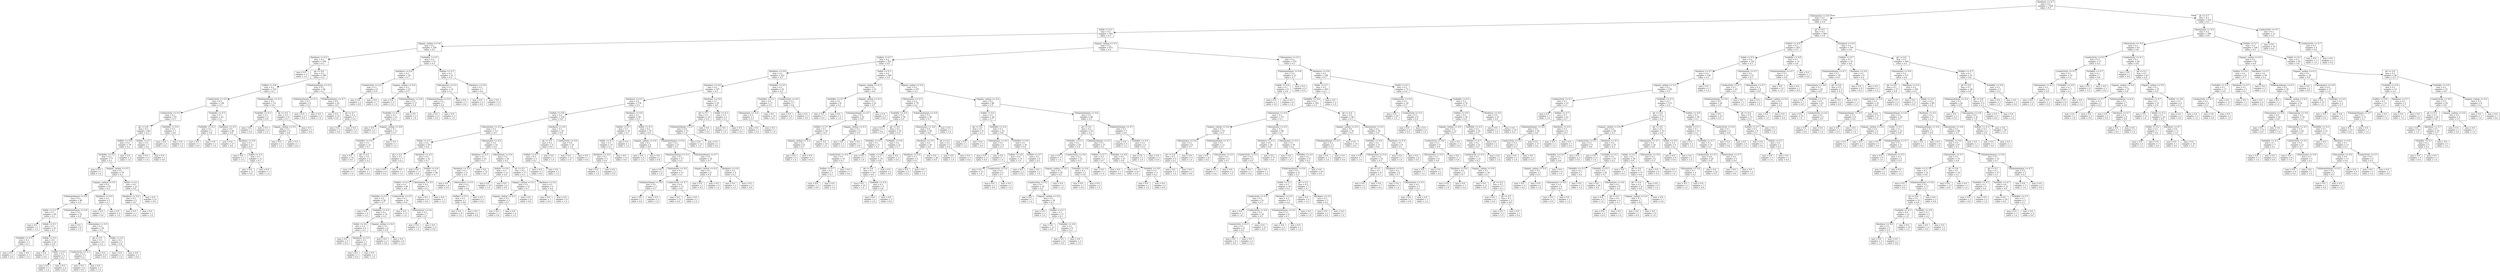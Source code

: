 digraph Tree {
node [shape=box] ;
0 [label="Hardness <= 0.7\nmse = 0.2\nsamples = 1554\nvalue = 0.4"] ;
1 [label="Chloramines <= 0.6\nmse = 0.2\nsamples = 1322\nvalue = 0.4"] ;
0 -> 1 [labeldistance=2.5, labelangle=45, headlabel="True"] ;
2 [label="Solids <= 0.3\nmse = 0.2\nsamples = 922\nvalue = 0.3"] ;
1 -> 2 ;
3 [label="Organic_carbon <= 0.6\nmse = 0.2\nsamples = 250\nvalue = 0.3"] ;
2 -> 3 ;
4 [label="Hardness <= 0.2\nmse = 0.2\nsamples = 199\nvalue = 0.2"] ;
3 -> 4 ;
5 [label="mse = 0.0\nsamples = 3\nvalue = 1.0"] ;
4 -> 5 ;
6 [label="ph <= 0.6\nmse = 0.2\nsamples = 196\nvalue = 0.2"] ;
4 -> 6 ;
7 [label="Sulfate <= 0.8\nmse = 0.2\nsamples = 150\nvalue = 0.2"] ;
6 -> 7 ;
8 [label="Conductivity <= 0.5\nmse = 0.2\nsamples = 136\nvalue = 0.2"] ;
7 -> 8 ;
9 [label="Conductivity <= 0.5\nmse = 0.2\nsamples = 93\nvalue = 0.3"] ;
8 -> 9 ;
10 [label="ph <= 0.6\nmse = 0.2\nsamples = 86\nvalue = 0.2"] ;
9 -> 10 ;
11 [label="Sulfate <= 0.8\nmse = 0.2\nsamples = 79\nvalue = 0.2"] ;
10 -> 11 ;
12 [label="Turbidity <= 0.2\nmse = 0.2\nsamples = 77\nvalue = 0.2"] ;
11 -> 12 ;
13 [label="mse = 0.0\nsamples = 1\nvalue = 1.0"] ;
12 -> 13 ;
14 [label="Organic_carbon <= 0.5\nmse = 0.1\nsamples = 76\nvalue = 0.2"] ;
12 -> 14 ;
15 [label="Organic_carbon <= 0.5\nmse = 0.2\nsamples = 53\nvalue = 0.3"] ;
14 -> 15 ;
16 [label="Trihalomethanes <= 0.5\nmse = 0.2\nsamples = 48\nvalue = 0.2"] ;
15 -> 16 ;
17 [label="Solids <= 0.1\nmse = 0.1\nsamples = 26\nvalue = 0.1"] ;
16 -> 17 ;
18 [label="mse = 0.0\nsamples = 1\nvalue = 1.0"] ;
17 -> 18 ;
19 [label="Solids <= 0.1\nmse = 0.1\nsamples = 25\nvalue = 0.1"] ;
17 -> 19 ;
20 [label="Turbidity <= 0.5\nmse = 0.2\nsamples = 3\nvalue = 0.3"] ;
19 -> 20 ;
21 [label="mse = 0.0\nsamples = 2\nvalue = 0.0"] ;
20 -> 21 ;
22 [label="mse = 0.0\nsamples = 1\nvalue = 1.0"] ;
20 -> 22 ;
23 [label="Solids <= 0.2\nmse = 0.0\nsamples = 22\nvalue = 0.0"] ;
19 -> 23 ;
24 [label="mse = 0.0\nsamples = 17\nvalue = 0.0"] ;
23 -> 24 ;
25 [label="Solids <= 0.2\nmse = 0.2\nsamples = 5\nvalue = 0.2"] ;
23 -> 25 ;
26 [label="mse = 0.0\nsamples = 1\nvalue = 1.0"] ;
25 -> 26 ;
27 [label="mse = 0.0\nsamples = 4\nvalue = 0.0"] ;
25 -> 27 ;
28 [label="Trihalomethanes <= 0.6\nmse = 0.2\nsamples = 22\nvalue = 0.4"] ;
16 -> 28 ;
29 [label="mse = 0.0\nsamples = 4\nvalue = 1.0"] ;
28 -> 29 ;
30 [label="Chloramines <= 0.5\nmse = 0.2\nsamples = 18\nvalue = 0.2"] ;
28 -> 30 ;
31 [label="ph <= 0.5\nmse = 0.1\nsamples = 15\nvalue = 0.2"] ;
30 -> 31 ;
32 [label="Conductivity <= 0.3\nmse = 0.2\nsamples = 7\nvalue = 0.3"] ;
31 -> 32 ;
33 [label="mse = 0.0\nsamples = 4\nvalue = 0.0"] ;
32 -> 33 ;
34 [label="mse = 0.0\nsamples = 3\nvalue = 1.0"] ;
32 -> 34 ;
35 [label="mse = 0.0\nsamples = 8\nvalue = 0.0"] ;
31 -> 35 ;
36 [label="Solids <= 0.2\nmse = 0.2\nsamples = 3\nvalue = 0.8"] ;
30 -> 36 ;
37 [label="mse = 0.0\nsamples = 2\nvalue = 1.0"] ;
36 -> 37 ;
38 [label="mse = 0.0\nsamples = 1\nvalue = 0.0"] ;
36 -> 38 ;
39 [label="Hardness <= 0.5\nmse = 0.2\nsamples = 5\nvalue = 0.7"] ;
15 -> 39 ;
40 [label="mse = 0.0\nsamples = 1\nvalue = 0.0"] ;
39 -> 40 ;
41 [label="mse = 0.0\nsamples = 4\nvalue = 1.0"] ;
39 -> 41 ;
42 [label="Solids <= 0.2\nmse = 0.0\nsamples = 23\nvalue = 0.0"] ;
14 -> 42 ;
43 [label="Hardness <= 0.4\nmse = 0.2\nsamples = 2\nvalue = 0.5"] ;
42 -> 43 ;
44 [label="mse = 0.0\nsamples = 1\nvalue = 0.0"] ;
43 -> 44 ;
45 [label="mse = 0.0\nsamples = 1\nvalue = 1.0"] ;
43 -> 45 ;
46 [label="mse = 0.0\nsamples = 21\nvalue = 0.0"] ;
42 -> 46 ;
47 [label="mse = 0.0\nsamples = 2\nvalue = 1.0"] ;
11 -> 47 ;
48 [label="Sulfate <= 0.7\nmse = 0.2\nsamples = 7\nvalue = 0.6"] ;
10 -> 48 ;
49 [label="mse = 0.0\nsamples = 4\nvalue = 1.0"] ;
48 -> 49 ;
50 [label="mse = 0.0\nsamples = 3\nvalue = 0.0"] ;
48 -> 50 ;
51 [label="Turbidity <= 0.5\nmse = 0.2\nsamples = 7\nvalue = 0.8"] ;
9 -> 51 ;
52 [label="mse = 0.0\nsamples = 2\nvalue = 0.0"] ;
51 -> 52 ;
53 [label="mse = 0.0\nsamples = 5\nvalue = 1.0"] ;
51 -> 53 ;
54 [label="Turbidity <= 0.3\nmse = 0.1\nsamples = 43\nvalue = 0.1"] ;
8 -> 54 ;
55 [label="Turbidity <= 0.2\nmse = 0.2\nsamples = 3\nvalue = 0.8"] ;
54 -> 55 ;
56 [label="mse = 0.0\nsamples = 1\nvalue = 0.0"] ;
55 -> 56 ;
57 [label="mse = 0.0\nsamples = 2\nvalue = 1.0"] ;
55 -> 57 ;
58 [label="Hardness <= 0.5\nmse = 0.0\nsamples = 40\nvalue = 0.0"] ;
54 -> 58 ;
59 [label="mse = 0.0\nsamples = 27\nvalue = 0.0"] ;
58 -> 59 ;
60 [label="Hardness <= 0.6\nmse = 0.1\nsamples = 13\nvalue = 0.2"] ;
58 -> 60 ;
61 [label="mse = 0.0\nsamples = 1\nvalue = 1.0"] ;
60 -> 61 ;
62 [label="Solids <= 0.3\nmse = 0.1\nsamples = 12\nvalue = 0.1"] ;
60 -> 62 ;
63 [label="mse = 0.0\nsamples = 11\nvalue = 0.0"] ;
62 -> 63 ;
64 [label="mse = 0.0\nsamples = 1\nvalue = 1.0"] ;
62 -> 64 ;
65 [label="Trihalomethanes <= 0.5\nmse = 0.2\nsamples = 14\nvalue = 0.6"] ;
7 -> 65 ;
66 [label="Turbidity <= 0.3\nmse = 0.1\nsamples = 5\nvalue = 0.9"] ;
65 -> 66 ;
67 [label="mse = 0.0\nsamples = 1\nvalue = 0.0"] ;
66 -> 67 ;
68 [label="mse = 0.0\nsamples = 4\nvalue = 1.0"] ;
66 -> 68 ;
69 [label="ph <= 0.5\nmse = 0.2\nsamples = 9\nvalue = 0.3"] ;
65 -> 69 ;
70 [label="Organic_carbon <= 0.5\nmse = 0.2\nsamples = 4\nvalue = 0.8"] ;
69 -> 70 ;
71 [label="mse = 0.0\nsamples = 3\nvalue = 1.0"] ;
70 -> 71 ;
72 [label="mse = 0.0\nsamples = 1\nvalue = 0.0"] ;
70 -> 72 ;
73 [label="mse = 0.0\nsamples = 5\nvalue = 0.0"] ;
69 -> 73 ;
74 [label="Trihalomethanes <= 0.4\nmse = 0.1\nsamples = 46\nvalue = 0.1"] ;
6 -> 74 ;
75 [label="Trihalomethanes <= 0.3\nmse = 0.2\nsamples = 4\nvalue = 0.5"] ;
74 -> 75 ;
76 [label="mse = 0.0\nsamples = 2\nvalue = 0.0"] ;
75 -> 76 ;
77 [label="mse = 0.0\nsamples = 2\nvalue = 1.0"] ;
75 -> 77 ;
78 [label="Trihalomethanes <= 0.7\nmse = 0.0\nsamples = 42\nvalue = 0.0"] ;
74 -> 78 ;
79 [label="mse = 0.0\nsamples = 35\nvalue = 0.0"] ;
78 -> 79 ;
80 [label="ph <= 0.7\nmse = 0.2\nsamples = 7\nvalue = 0.4"] ;
78 -> 80 ;
81 [label="mse = 0.0\nsamples = 5\nvalue = 0.0"] ;
80 -> 81 ;
82 [label="mse = 0.0\nsamples = 2\nvalue = 1.0"] ;
80 -> 82 ;
83 [label="Turbidity <= 0.5\nmse = 0.2\nsamples = 51\nvalue = 0.5"] ;
3 -> 83 ;
84 [label="Hardness <= 0.4\nmse = 0.2\nsamples = 30\nvalue = 0.7"] ;
83 -> 84 ;
85 [label="Conductivity <= 0.2\nmse = 0.1\nsamples = 8\nvalue = 0.9"] ;
84 -> 85 ;
86 [label="mse = 0.0\nsamples = 1\nvalue = 0.0"] ;
85 -> 86 ;
87 [label="mse = 0.0\nsamples = 7\nvalue = 1.0"] ;
85 -> 87 ;
88 [label="Organic_carbon <= 0.6\nmse = 0.2\nsamples = 22\nvalue = 0.5"] ;
84 -> 88 ;
89 [label="mse = 0.0\nsamples = 5\nvalue = 1.0"] ;
88 -> 89 ;
90 [label="Trihalomethanes <= 0.8\nmse = 0.2\nsamples = 17\nvalue = 0.4"] ;
88 -> 90 ;
91 [label="Turbidity <= 0.2\nmse = 0.2\nsamples = 15\nvalue = 0.2"] ;
90 -> 91 ;
92 [label="mse = 0.0\nsamples = 2\nvalue = 1.0"] ;
91 -> 92 ;
93 [label="Organic_carbon <= 0.8\nmse = 0.1\nsamples = 13\nvalue = 0.1"] ;
91 -> 93 ;
94 [label="Turbidity <= 0.4\nmse = 0.1\nsamples = 12\nvalue = 0.1"] ;
93 -> 94 ;
95 [label="mse = 0.0\nsamples = 10\nvalue = 0.0"] ;
94 -> 95 ;
96 [label="ph <= 0.5\nmse = 0.2\nsamples = 2\nvalue = 0.5"] ;
94 -> 96 ;
97 [label="mse = 0.0\nsamples = 1\nvalue = 1.0"] ;
96 -> 97 ;
98 [label="mse = 0.0\nsamples = 1\nvalue = 0.0"] ;
96 -> 98 ;
99 [label="mse = 0.0\nsamples = 1\nvalue = 1.0"] ;
93 -> 99 ;
100 [label="mse = 0.0\nsamples = 2\nvalue = 1.0"] ;
90 -> 100 ;
101 [label="Sulfate <= 0.7\nmse = 0.2\nsamples = 21\nvalue = 0.2"] ;
83 -> 101 ;
102 [label="Chloramines <= 0.5\nmse = 0.1\nsamples = 14\nvalue = 0.1"] ;
101 -> 102 ;
103 [label="Trihalomethanes <= 0.5\nmse = 0.2\nsamples = 7\nvalue = 0.4"] ;
102 -> 103 ;
104 [label="mse = 0.0\nsamples = 4\nvalue = 0.0"] ;
103 -> 104 ;
105 [label="mse = 0.0\nsamples = 3\nvalue = 1.0"] ;
103 -> 105 ;
106 [label="mse = 0.0\nsamples = 7\nvalue = 0.0"] ;
102 -> 106 ;
107 [label="Hardness <= 0.6\nmse = 0.2\nsamples = 7\nvalue = 0.6"] ;
101 -> 107 ;
108 [label="mse = 0.0\nsamples = 3\nvalue = 0.0"] ;
107 -> 108 ;
109 [label="mse = 0.0\nsamples = 4\nvalue = 1.0"] ;
107 -> 109 ;
110 [label="Organic_carbon <= 0.5\nmse = 0.2\nsamples = 672\nvalue = 0.4"] ;
2 -> 110 ;
111 [label="Sulfate <= 0.7\nmse = 0.2\nsamples = 421\nvalue = 0.4"] ;
110 -> 111 ;
112 [label="Hardness <= 0.6\nmse = 0.2\nsamples = 221\nvalue = 0.5"] ;
111 -> 112 ;
113 [label="Hardness <= 0.6\nmse = 0.2\nsamples = 197\nvalue = 0.5"] ;
112 -> 113 ;
114 [label="Hardness <= 0.5\nmse = 0.2\nsamples = 178\nvalue = 0.5"] ;
113 -> 114 ;
115 [label="Sulfate <= 0.6\nmse = 0.2\nsamples = 129\nvalue = 0.6"] ;
114 -> 115 ;
116 [label="Chloramines <= 0.5\nmse = 0.2\nsamples = 111\nvalue = 0.5"] ;
115 -> 116 ;
117 [label="Solids <= 0.3\nmse = 0.2\nsamples = 59\nvalue = 0.6"] ;
116 -> 117 ;
118 [label="ph <= 0.5\nmse = 0.1\nsamples = 7\nvalue = 0.2"] ;
117 -> 118 ;
119 [label="mse = 0.0\nsamples = 6\nvalue = 0.0"] ;
118 -> 119 ;
120 [label="mse = 0.0\nsamples = 1\nvalue = 1.0"] ;
118 -> 120 ;
121 [label="Hardness <= 0.3\nmse = 0.2\nsamples = 52\nvalue = 0.7"] ;
117 -> 121 ;
122 [label="mse = 0.0\nsamples = 3\nvalue = 0.0"] ;
121 -> 122 ;
123 [label="Sulfate <= 0.6\nmse = 0.2\nsamples = 49\nvalue = 0.7"] ;
121 -> 123 ;
124 [label="Sulfate <= 0.3\nmse = 0.2\nsamples = 44\nvalue = 0.8"] ;
123 -> 124 ;
125 [label="Turbidity <= 0.3\nmse = 0.2\nsamples = 20\nvalue = 0.7"] ;
124 -> 125 ;
126 [label="mse = 0.0\nsamples = 4\nvalue = 1.0"] ;
125 -> 126 ;
127 [label="Turbidity <= 0.5\nmse = 0.2\nsamples = 16\nvalue = 0.5"] ;
125 -> 127 ;
128 [label="Solids <= 0.6\nmse = 0.2\nsamples = 8\nvalue = 0.2"] ;
127 -> 128 ;
129 [label="mse = 0.0\nsamples = 5\nvalue = 0.0"] ;
128 -> 129 ;
130 [label="Hardness <= 0.5\nmse = 0.2\nsamples = 3\nvalue = 0.8"] ;
128 -> 130 ;
131 [label="mse = 0.0\nsamples = 1\nvalue = 0.0"] ;
130 -> 131 ;
132 [label="mse = 0.0\nsamples = 2\nvalue = 1.0"] ;
130 -> 132 ;
133 [label="Organic_carbon <= 0.4\nmse = 0.1\nsamples = 8\nvalue = 0.8"] ;
127 -> 133 ;
134 [label="mse = 0.0\nsamples = 2\nvalue = 0.0"] ;
133 -> 134 ;
135 [label="mse = 0.0\nsamples = 6\nvalue = 1.0"] ;
133 -> 135 ;
136 [label="Conductivity <= 0.5\nmse = 0.1\nsamples = 24\nvalue = 0.9"] ;
124 -> 136 ;
137 [label="mse = 0.0\nsamples = 17\nvalue = 1.0"] ;
136 -> 137 ;
138 [label="Chloramines <= 0.4\nmse = 0.2\nsamples = 7\nvalue = 0.7"] ;
136 -> 138 ;
139 [label="mse = 0.0\nsamples = 5\nvalue = 1.0"] ;
138 -> 139 ;
140 [label="mse = 0.0\nsamples = 2\nvalue = 0.0"] ;
138 -> 140 ;
141 [label="Chloramines <= 0.5\nmse = 0.2\nsamples = 5\nvalue = 0.2"] ;
123 -> 141 ;
142 [label="mse = 0.0\nsamples = 4\nvalue = 0.0"] ;
141 -> 142 ;
143 [label="mse = 0.0\nsamples = 1\nvalue = 1.0"] ;
141 -> 143 ;
144 [label="Chloramines <= 0.5\nmse = 0.2\nsamples = 52\nvalue = 0.4"] ;
116 -> 144 ;
145 [label="Hardness <= 0.5\nmse = 0.1\nsamples = 23\nvalue = 0.1"] ;
144 -> 145 ;
146 [label="Hardness <= 0.3\nmse = 0.2\nsamples = 11\nvalue = 0.4"] ;
145 -> 146 ;
147 [label="mse = 0.0\nsamples = 4\nvalue = 0.0"] ;
146 -> 147 ;
148 [label="Chloramines <= 0.5\nmse = 0.2\nsamples = 7\nvalue = 0.6"] ;
146 -> 148 ;
149 [label="Sulfate <= 0.3\nmse = 0.1\nsamples = 5\nvalue = 0.8"] ;
148 -> 149 ;
150 [label="mse = 0.0\nsamples = 4\nvalue = 1.0"] ;
149 -> 150 ;
151 [label="mse = 0.0\nsamples = 1\nvalue = 0.0"] ;
149 -> 151 ;
152 [label="mse = 0.0\nsamples = 2\nvalue = 0.0"] ;
148 -> 152 ;
153 [label="mse = 0.0\nsamples = 12\nvalue = 0.0"] ;
145 -> 153 ;
154 [label="Chloramines <= 0.6\nmse = 0.2\nsamples = 29\nvalue = 0.5"] ;
144 -> 154 ;
155 [label="Sulfate <= 0.6\nmse = 0.1\nsamples = 12\nvalue = 0.9"] ;
154 -> 155 ;
156 [label="mse = 0.0\nsamples = 10\nvalue = 1.0"] ;
155 -> 156 ;
157 [label="mse = 0.0\nsamples = 2\nvalue = 0.0"] ;
155 -> 157 ;
158 [label="ph <= 0.5\nmse = 0.2\nsamples = 17\nvalue = 0.3"] ;
154 -> 158 ;
159 [label="Organic_carbon <= 0.3\nmse = 0.1\nsamples = 12\nvalue = 0.1"] ;
158 -> 159 ;
160 [label="Organic_carbon <= 0.2\nmse = 0.2\nsamples = 3\nvalue = 0.7"] ;
159 -> 160 ;
161 [label="mse = 0.0\nsamples = 1\nvalue = 0.0"] ;
160 -> 161 ;
162 [label="mse = 0.0\nsamples = 2\nvalue = 1.0"] ;
160 -> 162 ;
163 [label="mse = 0.0\nsamples = 9\nvalue = 0.0"] ;
159 -> 163 ;
164 [label="Hardness <= 0.4\nmse = 0.2\nsamples = 5\nvalue = 0.8"] ;
158 -> 164 ;
165 [label="mse = 0.0\nsamples = 1\nvalue = 0.0"] ;
164 -> 165 ;
166 [label="mse = 0.0\nsamples = 4\nvalue = 1.0"] ;
164 -> 166 ;
167 [label="Hardness <= 0.4\nmse = 0.1\nsamples = 18\nvalue = 0.9"] ;
115 -> 167 ;
168 [label="ph <= 0.5\nmse = 0.2\nsamples = 4\nvalue = 0.6"] ;
167 -> 168 ;
169 [label="Sulfate <= 0.7\nmse = 0.2\nsamples = 3\nvalue = 0.2"] ;
168 -> 169 ;
170 [label="mse = 0.0\nsamples = 2\nvalue = 0.0"] ;
169 -> 170 ;
171 [label="mse = 0.0\nsamples = 1\nvalue = 1.0"] ;
169 -> 171 ;
172 [label="mse = 0.0\nsamples = 1\nvalue = 1.0"] ;
168 -> 172 ;
173 [label="Conductivity <= 0.6\nmse = 0.0\nsamples = 14\nvalue = 1.0"] ;
167 -> 173 ;
174 [label="mse = 0.0\nsamples = 13\nvalue = 1.0"] ;
173 -> 174 ;
175 [label="mse = 0.0\nsamples = 1\nvalue = 0.0"] ;
173 -> 175 ;
176 [label="Hardness <= 0.6\nmse = 0.2\nsamples = 49\nvalue = 0.3"] ;
114 -> 176 ;
177 [label="Sulfate <= 0.7\nmse = 0.1\nsamples = 16\nvalue = 0.1"] ;
176 -> 177 ;
178 [label="Solids <= 0.3\nmse = 0.1\nsamples = 15\nvalue = 0.1"] ;
177 -> 178 ;
179 [label="Hardness <= 0.6\nmse = 0.2\nsamples = 3\nvalue = 0.4"] ;
178 -> 179 ;
180 [label="mse = 0.0\nsamples = 1\nvalue = 1.0"] ;
179 -> 180 ;
181 [label="mse = 0.0\nsamples = 2\nvalue = 0.0"] ;
179 -> 181 ;
182 [label="mse = 0.0\nsamples = 12\nvalue = 0.0"] ;
178 -> 182 ;
183 [label="mse = 0.0\nsamples = 1\nvalue = 1.0"] ;
177 -> 183 ;
184 [label="Solids <= 0.3\nmse = 0.2\nsamples = 33\nvalue = 0.4"] ;
176 -> 184 ;
185 [label="Organic_carbon <= 0.4\nmse = 0.2\nsamples = 6\nvalue = 0.8"] ;
184 -> 185 ;
186 [label="mse = 0.0\nsamples = 4\nvalue = 1.0"] ;
185 -> 186 ;
187 [label="mse = 0.0\nsamples = 2\nvalue = 0.0"] ;
185 -> 187 ;
188 [label="Trihalomethanes <= 0.6\nmse = 0.2\nsamples = 27\nvalue = 0.3"] ;
184 -> 188 ;
189 [label="Trihalomethanes <= 0.3\nmse = 0.1\nsamples = 17\nvalue = 0.2"] ;
188 -> 189 ;
190 [label="mse = 0.0\nsamples = 2\nvalue = 1.0"] ;
189 -> 190 ;
191 [label="Chloramines <= 0.4\nmse = 0.1\nsamples = 15\nvalue = 0.1"] ;
189 -> 191 ;
192 [label="Trihalomethanes <= 0.4\nmse = 0.2\nsamples = 3\nvalue = 0.7"] ;
191 -> 192 ;
193 [label="mse = 0.0\nsamples = 1\nvalue = 0.0"] ;
192 -> 193 ;
194 [label="mse = 0.0\nsamples = 2\nvalue = 1.0"] ;
192 -> 194 ;
195 [label="Conductivity <= 0.7\nmse = 0.0\nsamples = 12\nvalue = 0.0"] ;
191 -> 195 ;
196 [label="mse = 0.0\nsamples = 11\nvalue = 0.0"] ;
195 -> 196 ;
197 [label="mse = 0.0\nsamples = 1\nvalue = 1.0"] ;
195 -> 197 ;
198 [label="Trihalomethanes <= 0.7\nmse = 0.2\nsamples = 10\nvalue = 0.7"] ;
188 -> 198 ;
199 [label="Organic_carbon <= 0.4\nmse = 0.1\nsamples = 6\nvalue = 0.9"] ;
198 -> 199 ;
200 [label="mse = 0.0\nsamples = 1\nvalue = 0.0"] ;
199 -> 200 ;
201 [label="mse = 0.0\nsamples = 5\nvalue = 1.0"] ;
199 -> 201 ;
202 [label="Hardness <= 0.6\nmse = 0.2\nsamples = 4\nvalue = 0.2"] ;
198 -> 202 ;
203 [label="mse = 0.0\nsamples = 1\nvalue = 1.0"] ;
202 -> 203 ;
204 [label="mse = 0.0\nsamples = 3\nvalue = 0.0"] ;
202 -> 204 ;
205 [label="Hardness <= 0.6\nmse = 0.1\nsamples = 19\nvalue = 0.8"] ;
113 -> 205 ;
206 [label="ph <= 0.7\nmse = 0.1\nsamples = 14\nvalue = 0.9"] ;
205 -> 206 ;
207 [label="Trihalomethanes <= 0.7\nmse = 0.0\nsamples = 13\nvalue = 1.0"] ;
206 -> 207 ;
208 [label="mse = 0.0\nsamples = 12\nvalue = 1.0"] ;
207 -> 208 ;
209 [label="mse = 0.0\nsamples = 1\nvalue = 0.0"] ;
207 -> 209 ;
210 [label="mse = 0.0\nsamples = 1\nvalue = 0.0"] ;
206 -> 210 ;
211 [label="Solids <= 0.3\nmse = 0.2\nsamples = 5\nvalue = 0.5"] ;
205 -> 211 ;
212 [label="mse = 0.0\nsamples = 2\nvalue = 1.0"] ;
211 -> 212 ;
213 [label="mse = 0.0\nsamples = 3\nvalue = 0.0"] ;
211 -> 213 ;
214 [label="Turbidity <= 0.5\nmse = 0.2\nsamples = 24\nvalue = 0.2"] ;
112 -> 214 ;
215 [label="Turbidity <= 0.2\nmse = 0.0\nsamples = 17\nvalue = 0.0"] ;
214 -> 215 ;
216 [label="Chloramines <= 0.4\nmse = 0.2\nsamples = 2\nvalue = 0.2"] ;
215 -> 216 ;
217 [label="mse = 0.0\nsamples = 1\nvalue = 0.0"] ;
216 -> 217 ;
218 [label="mse = 0.0\nsamples = 1\nvalue = 1.0"] ;
216 -> 218 ;
219 [label="mse = 0.0\nsamples = 15\nvalue = 0.0"] ;
215 -> 219 ;
220 [label="Conductivity <= 0.4\nmse = 0.2\nsamples = 7\nvalue = 0.6"] ;
214 -> 220 ;
221 [label="mse = 0.0\nsamples = 4\nvalue = 1.0"] ;
220 -> 221 ;
222 [label="mse = 0.0\nsamples = 3\nvalue = 0.0"] ;
220 -> 222 ;
223 [label="Solids <= 0.3\nmse = 0.2\nsamples = 200\nvalue = 0.4"] ;
111 -> 223 ;
224 [label="Organic_carbon <= 0.3\nmse = 0.2\nsamples = 33\nvalue = 0.6"] ;
223 -> 224 ;
225 [label="Turbidity <= 0.7\nmse = 0.2\nsamples = 8\nvalue = 0.2"] ;
224 -> 225 ;
226 [label="mse = 0.0\nsamples = 7\nvalue = 0.0"] ;
225 -> 226 ;
227 [label="mse = 0.0\nsamples = 1\nvalue = 1.0"] ;
225 -> 227 ;
228 [label="Organic_carbon <= 0.5\nmse = 0.2\nsamples = 25\nvalue = 0.7"] ;
224 -> 228 ;
229 [label="Trihalomethanes <= 0.7\nmse = 0.2\nsamples = 22\nvalue = 0.8"] ;
228 -> 229 ;
230 [label="Sulfate <= 0.7\nmse = 0.1\nsamples = 18\nvalue = 0.9"] ;
229 -> 230 ;
231 [label="Organic_carbon <= 0.4\nmse = 0.2\nsamples = 8\nvalue = 0.7"] ;
230 -> 231 ;
232 [label="mse = 0.0\nsamples = 5\nvalue = 1.0"] ;
231 -> 232 ;
233 [label="mse = 0.0\nsamples = 3\nvalue = 0.0"] ;
231 -> 233 ;
234 [label="mse = 0.0\nsamples = 10\nvalue = 1.0"] ;
230 -> 234 ;
235 [label="Organic_carbon <= 0.3\nmse = 0.2\nsamples = 4\nvalue = 0.3"] ;
229 -> 235 ;
236 [label="mse = 0.0\nsamples = 1\nvalue = 1.0"] ;
235 -> 236 ;
237 [label="mse = 0.0\nsamples = 3\nvalue = 0.0"] ;
235 -> 237 ;
238 [label="mse = 0.0\nsamples = 3\nvalue = 0.0"] ;
228 -> 238 ;
239 [label="Organic_carbon <= 0.4\nmse = 0.2\nsamples = 167\nvalue = 0.3"] ;
223 -> 239 ;
240 [label="Chloramines <= 0.5\nmse = 0.2\nsamples = 79\nvalue = 0.2"] ;
239 -> 240 ;
241 [label="Turbidity <= 0.4\nmse = 0.2\nsamples = 39\nvalue = 0.4"] ;
240 -> 241 ;
242 [label="mse = 0.0\nsamples = 7\nvalue = 0.0"] ;
241 -> 242 ;
243 [label="ph <= 0.4\nmse = 0.2\nsamples = 32\nvalue = 0.5"] ;
241 -> 243 ;
244 [label="Turbidity <= 0.5\nmse = 0.1\nsamples = 11\nvalue = 0.2"] ;
243 -> 244 ;
245 [label="Conductivity <= 0.4\nmse = 0.1\nsamples = 10\nvalue = 0.1"] ;
244 -> 245 ;
246 [label="Sulfate <= 0.7\nmse = 0.2\nsamples = 3\nvalue = 0.3"] ;
245 -> 246 ;
247 [label="mse = 0.0\nsamples = 2\nvalue = 0.0"] ;
246 -> 247 ;
248 [label="mse = 0.0\nsamples = 1\nvalue = 1.0"] ;
246 -> 248 ;
249 [label="mse = 0.0\nsamples = 7\nvalue = 0.0"] ;
245 -> 249 ;
250 [label="mse = 0.0\nsamples = 1\nvalue = 1.0"] ;
244 -> 250 ;
251 [label="Turbidity <= 0.6\nmse = 0.2\nsamples = 21\nvalue = 0.7"] ;
243 -> 251 ;
252 [label="Solids <= 0.6\nmse = 0.1\nsamples = 16\nvalue = 0.8"] ;
251 -> 252 ;
253 [label="ph <= 0.6\nmse = 0.1\nsamples = 14\nvalue = 0.9"] ;
252 -> 253 ;
254 [label="mse = 0.0\nsamples = 10\nvalue = 1.0"] ;
253 -> 254 ;
255 [label="Turbidity <= 0.4\nmse = 0.2\nsamples = 4\nvalue = 0.6"] ;
253 -> 255 ;
256 [label="mse = 0.0\nsamples = 2\nvalue = 1.0"] ;
255 -> 256 ;
257 [label="mse = 0.0\nsamples = 2\nvalue = 0.0"] ;
255 -> 257 ;
258 [label="mse = 0.0\nsamples = 2\nvalue = 0.0"] ;
252 -> 258 ;
259 [label="mse = 0.0\nsamples = 5\nvalue = 0.0"] ;
251 -> 259 ;
260 [label="Trihalomethanes <= 0.8\nmse = 0.1\nsamples = 40\nvalue = 0.1"] ;
240 -> 260 ;
261 [label="Chloramines <= 0.6\nmse = 0.0\nsamples = 39\nvalue = 0.0"] ;
260 -> 261 ;
262 [label="Hardness <= 0.4\nmse = 0.0\nsamples = 34\nvalue = 0.0"] ;
261 -> 262 ;
263 [label="Hardness <= 0.4\nmse = 0.1\nsamples = 6\nvalue = 0.1"] ;
262 -> 263 ;
264 [label="mse = 0.0\nsamples = 5\nvalue = 0.0"] ;
263 -> 264 ;
265 [label="mse = 0.0\nsamples = 1\nvalue = 1.0"] ;
263 -> 265 ;
266 [label="mse = 0.0\nsamples = 28\nvalue = 0.0"] ;
262 -> 266 ;
267 [label="ph <= 0.4\nmse = 0.2\nsamples = 5\nvalue = 0.4"] ;
261 -> 267 ;
268 [label="mse = 0.0\nsamples = 2\nvalue = 1.0"] ;
267 -> 268 ;
269 [label="mse = 0.0\nsamples = 3\nvalue = 0.0"] ;
267 -> 269 ;
270 [label="mse = 0.0\nsamples = 1\nvalue = 1.0"] ;
260 -> 270 ;
271 [label="Organic_carbon <= 0.4\nmse = 0.2\nsamples = 88\nvalue = 0.4"] ;
239 -> 271 ;
272 [label="Solids <= 0.4\nmse = 0.2\nsamples = 28\nvalue = 0.7"] ;
271 -> 272 ;
273 [label="ph <= 0.4\nmse = 0.1\nsamples = 6\nvalue = 0.1"] ;
272 -> 273 ;
274 [label="mse = 0.0\nsamples = 1\nvalue = 1.0"] ;
273 -> 274 ;
275 [label="mse = 0.0\nsamples = 5\nvalue = 0.0"] ;
273 -> 275 ;
276 [label="Turbidity <= 0.4\nmse = 0.2\nsamples = 22\nvalue = 0.8"] ;
272 -> 276 ;
277 [label="Chloramines <= 0.5\nmse = 0.2\nsamples = 4\nvalue = 0.3"] ;
276 -> 277 ;
278 [label="mse = 0.0\nsamples = 3\nvalue = 0.0"] ;
277 -> 278 ;
279 [label="mse = 0.0\nsamples = 1\nvalue = 1.0"] ;
277 -> 279 ;
280 [label="Turbidity <= 0.6\nmse = 0.1\nsamples = 18\nvalue = 0.9"] ;
276 -> 280 ;
281 [label="Sulfate <= 0.8\nmse = 0.0\nsamples = 14\nvalue = 1.0"] ;
280 -> 281 ;
282 [label="mse = 0.0\nsamples = 12\nvalue = 1.0"] ;
281 -> 282 ;
283 [label="Conductivity <= 0.4\nmse = 0.2\nsamples = 2\nvalue = 0.7"] ;
281 -> 283 ;
284 [label="mse = 0.0\nsamples = 1\nvalue = 0.0"] ;
283 -> 284 ;
285 [label="mse = 0.0\nsamples = 1\nvalue = 1.0"] ;
283 -> 285 ;
286 [label="Sulfate <= 0.7\nmse = 0.2\nsamples = 4\nvalue = 0.5"] ;
280 -> 286 ;
287 [label="mse = 0.0\nsamples = 2\nvalue = 0.0"] ;
286 -> 287 ;
288 [label="mse = 0.0\nsamples = 2\nvalue = 1.0"] ;
286 -> 288 ;
289 [label="Trihalomethanes <= 0.6\nmse = 0.2\nsamples = 60\nvalue = 0.3"] ;
271 -> 289 ;
290 [label="ph <= 0.4\nmse = 0.2\nsamples = 53\nvalue = 0.2"] ;
289 -> 290 ;
291 [label="Turbidity <= 0.3\nmse = 0.2\nsamples = 26\nvalue = 0.4"] ;
290 -> 291 ;
292 [label="mse = 0.0\nsamples = 3\nvalue = 1.0"] ;
291 -> 292 ;
293 [label="Conductivity <= 0.6\nmse = 0.2\nsamples = 23\nvalue = 0.3"] ;
291 -> 293 ;
294 [label="Organic_carbon <= 0.5\nmse = 0.2\nsamples = 20\nvalue = 0.2"] ;
293 -> 294 ;
295 [label="Conductivity <= 0.2\nmse = 0.1\nsamples = 19\nvalue = 0.2"] ;
294 -> 295 ;
296 [label="mse = 0.0\nsamples = 1\nvalue = 1.0"] ;
295 -> 296 ;
297 [label="Organic_carbon <= 0.4\nmse = 0.1\nsamples = 18\nvalue = 0.1"] ;
295 -> 297 ;
298 [label="mse = 0.0\nsamples = 1\nvalue = 1.0"] ;
297 -> 298 ;
299 [label="Sulfate <= 0.7\nmse = 0.1\nsamples = 17\nvalue = 0.1"] ;
297 -> 299 ;
300 [label="mse = 0.0\nsamples = 11\nvalue = 0.0"] ;
299 -> 300 ;
301 [label="Turbidity <= 0.6\nmse = 0.2\nsamples = 6\nvalue = 0.3"] ;
299 -> 301 ;
302 [label="mse = 0.0\nsamples = 4\nvalue = 0.0"] ;
301 -> 302 ;
303 [label="mse = 0.0\nsamples = 2\nvalue = 1.0"] ;
301 -> 303 ;
304 [label="mse = 0.0\nsamples = 1\nvalue = 1.0"] ;
294 -> 304 ;
305 [label="Turbidity <= 0.6\nmse = 0.2\nsamples = 3\nvalue = 0.8"] ;
293 -> 305 ;
306 [label="mse = 0.0\nsamples = 1\nvalue = 0.0"] ;
305 -> 306 ;
307 [label="mse = 0.0\nsamples = 2\nvalue = 1.0"] ;
305 -> 307 ;
308 [label="Trihalomethanes <= 0.3\nmse = 0.1\nsamples = 27\nvalue = 0.1"] ;
290 -> 308 ;
309 [label="Sulfate <= 0.7\nmse = 0.2\nsamples = 2\nvalue = 0.7"] ;
308 -> 309 ;
310 [label="mse = 0.0\nsamples = 1\nvalue = 1.0"] ;
309 -> 310 ;
311 [label="mse = 0.0\nsamples = 1\nvalue = 0.0"] ;
309 -> 311 ;
312 [label="Turbidity <= 0.8\nmse = 0.0\nsamples = 25\nvalue = 0.0"] ;
308 -> 312 ;
313 [label="mse = 0.0\nsamples = 22\nvalue = 0.0"] ;
312 -> 313 ;
314 [label="Turbidity <= 0.8\nmse = 0.2\nsamples = 3\nvalue = 0.2"] ;
312 -> 314 ;
315 [label="mse = 0.0\nsamples = 1\nvalue = 1.0"] ;
314 -> 315 ;
316 [label="mse = 0.0\nsamples = 2\nvalue = 0.0"] ;
314 -> 316 ;
317 [label="Trihalomethanes <= 0.7\nmse = 0.2\nsamples = 7\nvalue = 0.6"] ;
289 -> 317 ;
318 [label="mse = 0.0\nsamples = 3\nvalue = 1.0"] ;
317 -> 318 ;
319 [label="Turbidity <= 0.4\nmse = 0.2\nsamples = 4\nvalue = 0.3"] ;
317 -> 319 ;
320 [label="mse = 0.0\nsamples = 1\nvalue = 1.0"] ;
319 -> 320 ;
321 [label="mse = 0.0\nsamples = 3\nvalue = 0.0"] ;
319 -> 321 ;
322 [label="Chloramines <= 0.3\nmse = 0.2\nsamples = 251\nvalue = 0.3"] ;
110 -> 322 ;
323 [label="Trihalomethanes <= 0.6\nmse = 0.2\nsamples = 13\nvalue = 0.7"] ;
322 -> 323 ;
324 [label="Solids <= 0.4\nmse = 0.1\nsamples = 9\nvalue = 0.9"] ;
323 -> 324 ;
325 [label="mse = 0.0\nsamples = 1\nvalue = 0.0"] ;
324 -> 325 ;
326 [label="mse = 0.0\nsamples = 8\nvalue = 1.0"] ;
324 -> 326 ;
327 [label="mse = 0.0\nsamples = 4\nvalue = 0.0"] ;
323 -> 327 ;
328 [label="Hardness <= 0.6\nmse = 0.2\nsamples = 238\nvalue = 0.3"] ;
322 -> 328 ;
329 [label="Solids <= 0.7\nmse = 0.2\nsamples = 165\nvalue = 0.2"] ;
328 -> 329 ;
330 [label="Turbidity <= 0.6\nmse = 0.2\nsamples = 163\nvalue = 0.2"] ;
329 -> 330 ;
331 [label="Chloramines <= 0.4\nmse = 0.1\nsamples = 117\nvalue = 0.1"] ;
330 -> 331 ;
332 [label="Organic_carbon <= 0.6\nmse = 0.2\nsamples = 19\nvalue = 0.3"] ;
331 -> 332 ;
333 [label="Chloramines <= 0.4\nmse = 0.2\nsamples = 8\nvalue = 0.7"] ;
332 -> 333 ;
334 [label="ph <= 0.4\nmse = 0.2\nsamples = 4\nvalue = 0.2"] ;
333 -> 334 ;
335 [label="mse = 0.0\nsamples = 1\nvalue = 1.0"] ;
334 -> 335 ;
336 [label="mse = 0.0\nsamples = 3\nvalue = 0.0"] ;
334 -> 336 ;
337 [label="mse = 0.0\nsamples = 4\nvalue = 1.0"] ;
333 -> 337 ;
338 [label="Trihalomethanes <= 0.7\nmse = 0.1\nsamples = 11\nvalue = 0.1"] ;
332 -> 338 ;
339 [label="mse = 0.0\nsamples = 8\nvalue = 0.0"] ;
338 -> 339 ;
340 [label="Chloramines <= 0.3\nmse = 0.2\nsamples = 3\nvalue = 0.7"] ;
338 -> 340 ;
341 [label="mse = 0.0\nsamples = 1\nvalue = 0.0"] ;
340 -> 341 ;
342 [label="mse = 0.0\nsamples = 2\nvalue = 1.0"] ;
340 -> 342 ;
343 [label="Chloramines <= 0.5\nmse = 0.1\nsamples = 98\nvalue = 0.1"] ;
331 -> 343 ;
344 [label="Hardness <= 0.3\nmse = 0.0\nsamples = 39\nvalue = 0.0"] ;
343 -> 344 ;
345 [label="Conductivity <= 0.2\nmse = 0.2\nsamples = 2\nvalue = 0.5"] ;
344 -> 345 ;
346 [label="mse = 0.0\nsamples = 1\nvalue = 0.0"] ;
345 -> 346 ;
347 [label="mse = 0.0\nsamples = 1\nvalue = 1.0"] ;
345 -> 347 ;
348 [label="mse = 0.0\nsamples = 37\nvalue = 0.0"] ;
344 -> 348 ;
349 [label="Chloramines <= 0.5\nmse = 0.1\nsamples = 59\nvalue = 0.2"] ;
343 -> 349 ;
350 [label="mse = 0.0\nsamples = 2\nvalue = 1.0"] ;
349 -> 350 ;
351 [label="Turbidity <= 0.5\nmse = 0.1\nsamples = 57\nvalue = 0.2"] ;
349 -> 351 ;
352 [label="Trihalomethanes <= 0.6\nmse = 0.2\nsamples = 37\nvalue = 0.3"] ;
351 -> 352 ;
353 [label="Solids <= 0.5\nmse = 0.1\nsamples = 30\nvalue = 0.2"] ;
352 -> 353 ;
354 [label="Conductivity <= 0.2\nmse = 0.1\nsamples = 21\nvalue = 0.1"] ;
353 -> 354 ;
355 [label="mse = 0.0\nsamples = 1\nvalue = 1.0"] ;
354 -> 355 ;
356 [label="Conductivity <= 0.4\nmse = 0.1\nsamples = 20\nvalue = 0.1"] ;
354 -> 356 ;
357 [label="Conductivity <= 0.3\nmse = 0.1\nsamples = 8\nvalue = 0.2"] ;
356 -> 357 ;
358 [label="mse = 0.0\nsamples = 6\nvalue = 0.0"] ;
357 -> 358 ;
359 [label="mse = 0.0\nsamples = 2\nvalue = 1.0"] ;
357 -> 359 ;
360 [label="mse = 0.0\nsamples = 12\nvalue = 0.0"] ;
356 -> 360 ;
361 [label="Hardness <= 0.5\nmse = 0.2\nsamples = 9\nvalue = 0.4"] ;
353 -> 361 ;
362 [label="Trihalomethanes <= 0.5\nmse = 0.1\nsamples = 6\nvalue = 0.1"] ;
361 -> 362 ;
363 [label="mse = 0.0\nsamples = 5\nvalue = 0.0"] ;
362 -> 363 ;
364 [label="mse = 0.0\nsamples = 1\nvalue = 1.0"] ;
362 -> 364 ;
365 [label="mse = 0.0\nsamples = 3\nvalue = 1.0"] ;
361 -> 365 ;
366 [label="ph <= 0.5\nmse = 0.2\nsamples = 7\nvalue = 0.7"] ;
352 -> 366 ;
367 [label="mse = 0.0\nsamples = 4\nvalue = 1.0"] ;
366 -> 367 ;
368 [label="Hardness <= 0.5\nmse = 0.2\nsamples = 3\nvalue = 0.2"] ;
366 -> 368 ;
369 [label="mse = 0.0\nsamples = 2\nvalue = 0.0"] ;
368 -> 369 ;
370 [label="mse = 0.0\nsamples = 1\nvalue = 1.0"] ;
368 -> 370 ;
371 [label="mse = 0.0\nsamples = 20\nvalue = 0.0"] ;
351 -> 371 ;
372 [label="ph <= 0.4\nmse = 0.2\nsamples = 46\nvalue = 0.3"] ;
330 -> 372 ;
373 [label="Organic_carbon <= 0.5\nmse = 0.0\nsamples = 16\nvalue = 0.0"] ;
372 -> 373 ;
374 [label="Trihalomethanes <= 0.5\nmse = 0.2\nsamples = 2\nvalue = 0.3"] ;
373 -> 374 ;
375 [label="mse = 0.0\nsamples = 1\nvalue = 1.0"] ;
374 -> 375 ;
376 [label="mse = 0.0\nsamples = 1\nvalue = 0.0"] ;
374 -> 376 ;
377 [label="mse = 0.0\nsamples = 14\nvalue = 0.0"] ;
373 -> 377 ;
378 [label="Chloramines <= 0.5\nmse = 0.2\nsamples = 30\nvalue = 0.4"] ;
372 -> 378 ;
379 [label="Turbidity <= 0.6\nmse = 0.2\nsamples = 21\nvalue = 0.6"] ;
378 -> 379 ;
380 [label="mse = 0.0\nsamples = 7\nvalue = 1.0"] ;
379 -> 380 ;
381 [label="Chloramines <= 0.4\nmse = 0.2\nsamples = 14\nvalue = 0.3"] ;
379 -> 381 ;
382 [label="ph <= 0.5\nmse = 0.1\nsamples = 8\nvalue = 0.1"] ;
381 -> 382 ;
383 [label="mse = 0.0\nsamples = 1\nvalue = 1.0"] ;
382 -> 383 ;
384 [label="mse = 0.0\nsamples = 7\nvalue = 0.0"] ;
382 -> 384 ;
385 [label="Hardness <= 0.5\nmse = 0.2\nsamples = 6\nvalue = 0.7"] ;
381 -> 385 ;
386 [label="mse = 0.0\nsamples = 3\nvalue = 1.0"] ;
385 -> 386 ;
387 [label="Chloramines <= 0.5\nmse = 0.2\nsamples = 3\nvalue = 0.2"] ;
385 -> 387 ;
388 [label="mse = 0.0\nsamples = 2\nvalue = 0.0"] ;
387 -> 388 ;
389 [label="mse = 0.0\nsamples = 1\nvalue = 1.0"] ;
387 -> 389 ;
390 [label="Hardness <= 0.4\nmse = 0.1\nsamples = 9\nvalue = 0.1"] ;
378 -> 390 ;
391 [label="mse = 0.0\nsamples = 1\nvalue = 1.0"] ;
390 -> 391 ;
392 [label="mse = 0.0\nsamples = 8\nvalue = 0.0"] ;
390 -> 392 ;
393 [label="mse = 0.0\nsamples = 2\nvalue = 1.0"] ;
329 -> 393 ;
394 [label="Solids <= 0.3\nmse = 0.2\nsamples = 73\nvalue = 0.4"] ;
328 -> 394 ;
395 [label="Conductivity <= 0.4\nmse = 0.2\nsamples = 18\nvalue = 0.7"] ;
394 -> 395 ;
396 [label="mse = 0.0\nsamples = 10\nvalue = 1.0"] ;
395 -> 396 ;
397 [label="Conductivity <= 0.5\nmse = 0.2\nsamples = 8\nvalue = 0.4"] ;
395 -> 397 ;
398 [label="mse = 0.0\nsamples = 4\nvalue = 0.0"] ;
397 -> 398 ;
399 [label="mse = 0.0\nsamples = 4\nvalue = 1.0"] ;
397 -> 399 ;
400 [label="Turbidity <= 0.5\nmse = 0.2\nsamples = 55\nvalue = 0.3"] ;
394 -> 400 ;
401 [label="Sulfate <= 0.6\nmse = 0.2\nsamples = 36\nvalue = 0.4"] ;
400 -> 401 ;
402 [label="Organic_carbon <= 0.6\nmse = 0.2\nsamples = 12\nvalue = 0.7"] ;
401 -> 402 ;
403 [label="Conductivity <= 0.6\nmse = 0.1\nsamples = 9\nvalue = 0.9"] ;
402 -> 403 ;
404 [label="Chloramines <= 0.5\nmse = 0.1\nsamples = 8\nvalue = 0.9"] ;
403 -> 404 ;
405 [label="mse = 0.0\nsamples = 7\nvalue = 1.0"] ;
404 -> 405 ;
406 [label="mse = 0.0\nsamples = 1\nvalue = 0.0"] ;
404 -> 406 ;
407 [label="mse = 0.0\nsamples = 1\nvalue = 0.0"] ;
403 -> 407 ;
408 [label="mse = 0.0\nsamples = 3\nvalue = 0.0"] ;
402 -> 408 ;
409 [label="Turbidity <= 0.5\nmse = 0.2\nsamples = 24\nvalue = 0.3"] ;
401 -> 409 ;
410 [label="Sulfate <= 0.7\nmse = 0.2\nsamples = 22\nvalue = 0.2"] ;
409 -> 410 ;
411 [label="Conductivity <= 0.3\nmse = 0.1\nsamples = 21\nvalue = 0.2"] ;
410 -> 411 ;
412 [label="Hardness <= 0.6\nmse = 0.2\nsamples = 3\nvalue = 0.7"] ;
411 -> 412 ;
413 [label="mse = 0.0\nsamples = 2\nvalue = 1.0"] ;
412 -> 413 ;
414 [label="mse = 0.0\nsamples = 1\nvalue = 0.0"] ;
412 -> 414 ;
415 [label="Organic_carbon <= 0.6\nmse = 0.1\nsamples = 18\nvalue = 0.1"] ;
411 -> 415 ;
416 [label="mse = 0.0\nsamples = 11\nvalue = 0.0"] ;
415 -> 416 ;
417 [label="ph <= 0.4\nmse = 0.2\nsamples = 7\nvalue = 0.3"] ;
415 -> 417 ;
418 [label="mse = 0.0\nsamples = 4\nvalue = 0.0"] ;
417 -> 418 ;
419 [label="ph <= 0.5\nmse = 0.2\nsamples = 3\nvalue = 0.8"] ;
417 -> 419 ;
420 [label="mse = 0.0\nsamples = 2\nvalue = 1.0"] ;
419 -> 420 ;
421 [label="mse = 0.0\nsamples = 1\nvalue = 0.0"] ;
419 -> 421 ;
422 [label="mse = 0.0\nsamples = 1\nvalue = 1.0"] ;
410 -> 422 ;
423 [label="mse = 0.0\nsamples = 2\nvalue = 1.0"] ;
409 -> 423 ;
424 [label="Hardness <= 0.6\nmse = 0.0\nsamples = 19\nvalue = 0.0"] ;
400 -> 424 ;
425 [label="mse = 0.0\nsamples = 1\nvalue = 1.0"] ;
424 -> 425 ;
426 [label="mse = 0.0\nsamples = 18\nvalue = 0.0"] ;
424 -> 426 ;
427 [label="ph <= 0.5\nmse = 0.2\nsamples = 400\nvalue = 0.4"] ;
1 -> 427 ;
428 [label="Sulfate <= 0.8\nmse = 0.2\nsamples = 205\nvalue = 0.3"] ;
427 -> 428 ;
429 [label="Solids <= 0.5\nmse = 0.2\nsamples = 191\nvalue = 0.3"] ;
428 -> 429 ;
430 [label="Hardness <= 0.7\nmse = 0.2\nsamples = 140\nvalue = 0.3"] ;
429 -> 430 ;
431 [label="Organic_carbon <= 0.3\nmse = 0.2\nsamples = 138\nvalue = 0.3"] ;
430 -> 431 ;
432 [label="Conductivity <= 0.1\nmse = 0.1\nsamples = 23\nvalue = 0.1"] ;
431 -> 432 ;
433 [label="mse = 0.0\nsamples = 1\nvalue = 1.0"] ;
432 -> 433 ;
434 [label="Sulfate <= 0.7\nmse = 0.1\nsamples = 22\nvalue = 0.1"] ;
432 -> 434 ;
435 [label="Trihalomethanes <= 0.4\nmse = 0.0\nsamples = 20\nvalue = 0.0"] ;
434 -> 435 ;
436 [label="Conductivity <= 0.2\nmse = 0.2\nsamples = 3\nvalue = 0.3"] ;
435 -> 436 ;
437 [label="mse = 0.0\nsamples = 1\nvalue = 1.0"] ;
436 -> 437 ;
438 [label="mse = 0.0\nsamples = 2\nvalue = 0.0"] ;
436 -> 438 ;
439 [label="mse = 0.0\nsamples = 17\nvalue = 0.0"] ;
435 -> 439 ;
440 [label="Hardness <= 0.4\nmse = 0.2\nsamples = 2\nvalue = 0.5"] ;
434 -> 440 ;
441 [label="mse = 0.0\nsamples = 1\nvalue = 1.0"] ;
440 -> 441 ;
442 [label="mse = 0.0\nsamples = 1\nvalue = 0.0"] ;
440 -> 442 ;
443 [label="Turbidity <= 0.5\nmse = 0.2\nsamples = 115\nvalue = 0.4"] ;
431 -> 443 ;
444 [label="ph <= 0.4\nmse = 0.2\nsamples = 77\nvalue = 0.4"] ;
443 -> 444 ;
445 [label="Organic_carbon <= 0.4\nmse = 0.2\nsamples = 44\nvalue = 0.3"] ;
444 -> 445 ;
446 [label="Conductivity <= 0.5\nmse = 0.2\nsamples = 9\nvalue = 0.6"] ;
445 -> 446 ;
447 [label="Turbidity <= 0.4\nmse = 0.2\nsamples = 7\nvalue = 0.8"] ;
446 -> 447 ;
448 [label="Organic_carbon <= 0.4\nmse = 0.2\nsamples = 3\nvalue = 0.3"] ;
447 -> 448 ;
449 [label="mse = 0.0\nsamples = 2\nvalue = 0.0"] ;
448 -> 449 ;
450 [label="mse = 0.0\nsamples = 1\nvalue = 1.0"] ;
448 -> 450 ;
451 [label="mse = 0.0\nsamples = 4\nvalue = 1.0"] ;
447 -> 451 ;
452 [label="mse = 0.0\nsamples = 2\nvalue = 0.0"] ;
446 -> 452 ;
453 [label="Hardness <= 0.3\nmse = 0.2\nsamples = 35\nvalue = 0.2"] ;
445 -> 453 ;
454 [label="mse = 0.0\nsamples = 2\nvalue = 1.0"] ;
453 -> 454 ;
455 [label="Turbidity <= 0.3\nmse = 0.1\nsamples = 33\nvalue = 0.2"] ;
453 -> 455 ;
456 [label="Turbidity <= 0.3\nmse = 0.2\nsamples = 7\nvalue = 0.6"] ;
455 -> 456 ;
457 [label="Chloramines <= 0.6\nmse = 0.2\nsamples = 4\nvalue = 0.2"] ;
456 -> 457 ;
458 [label="mse = 0.0\nsamples = 3\nvalue = 0.0"] ;
457 -> 458 ;
459 [label="mse = 0.0\nsamples = 1\nvalue = 1.0"] ;
457 -> 459 ;
460 [label="mse = 0.0\nsamples = 3\nvalue = 1.0"] ;
456 -> 460 ;
461 [label="Turbidity <= 0.5\nmse = 0.1\nsamples = 26\nvalue = 0.1"] ;
455 -> 461 ;
462 [label="mse = 0.0\nsamples = 20\nvalue = 0.0"] ;
461 -> 462 ;
463 [label="Chloramines <= 0.6\nmse = 0.2\nsamples = 6\nvalue = 0.4"] ;
461 -> 463 ;
464 [label="mse = 0.0\nsamples = 2\nvalue = 1.0"] ;
463 -> 464 ;
465 [label="ph <= 0.2\nmse = 0.1\nsamples = 4\nvalue = 0.1"] ;
463 -> 465 ;
466 [label="mse = 0.0\nsamples = 3\nvalue = 0.0"] ;
465 -> 466 ;
467 [label="mse = 0.0\nsamples = 1\nvalue = 1.0"] ;
465 -> 467 ;
468 [label="ph <= 0.4\nmse = 0.2\nsamples = 33\nvalue = 0.6"] ;
444 -> 468 ;
469 [label="Chloramines <= 0.7\nmse = 0.2\nsamples = 24\nvalue = 0.8"] ;
468 -> 469 ;
470 [label="Solids <= 0.2\nmse = 0.1\nsamples = 18\nvalue = 0.9"] ;
469 -> 470 ;
471 [label="mse = 0.0\nsamples = 1\nvalue = 0.0"] ;
470 -> 471 ;
472 [label="ph <= 0.4\nmse = 0.1\nsamples = 17\nvalue = 0.9"] ;
470 -> 472 ;
473 [label="ph <= 0.4\nmse = 0.2\nsamples = 8\nvalue = 0.8"] ;
472 -> 473 ;
474 [label="Organic_carbon <= 0.4\nmse = 0.1\nsamples = 7\nvalue = 0.9"] ;
473 -> 474 ;
475 [label="mse = 0.0\nsamples = 1\nvalue = 0.0"] ;
474 -> 475 ;
476 [label="mse = 0.0\nsamples = 6\nvalue = 1.0"] ;
474 -> 476 ;
477 [label="mse = 0.0\nsamples = 1\nvalue = 0.0"] ;
473 -> 477 ;
478 [label="mse = 0.0\nsamples = 9\nvalue = 1.0"] ;
472 -> 478 ;
479 [label="Chloramines <= 0.8\nmse = 0.2\nsamples = 6\nvalue = 0.3"] ;
469 -> 479 ;
480 [label="mse = 0.0\nsamples = 4\nvalue = 0.0"] ;
479 -> 480 ;
481 [label="mse = 0.0\nsamples = 2\nvalue = 1.0"] ;
479 -> 481 ;
482 [label="Solids <= 0.4\nmse = 0.2\nsamples = 9\nvalue = 0.2"] ;
468 -> 482 ;
483 [label="mse = 0.0\nsamples = 8\nvalue = 0.0"] ;
482 -> 483 ;
484 [label="mse = 0.0\nsamples = 1\nvalue = 1.0"] ;
482 -> 484 ;
485 [label="Sulfate <= 0.8\nmse = 0.2\nsamples = 38\nvalue = 0.2"] ;
443 -> 485 ;
486 [label="Solids <= 0.1\nmse = 0.1\nsamples = 33\nvalue = 0.1"] ;
485 -> 486 ;
487 [label="mse = 0.0\nsamples = 2\nvalue = 1.0"] ;
486 -> 487 ;
488 [label="Turbidity <= 0.7\nmse = 0.1\nsamples = 31\nvalue = 0.1"] ;
486 -> 488 ;
489 [label="Conductivity <= 0.3\nmse = 0.0\nsamples = 26\nvalue = 0.0"] ;
488 -> 489 ;
490 [label="Chloramines <= 0.6\nmse = 0.1\nsamples = 4\nvalue = 0.2"] ;
489 -> 490 ;
491 [label="mse = 0.0\nsamples = 1\nvalue = 1.0"] ;
490 -> 491 ;
492 [label="mse = 0.0\nsamples = 3\nvalue = 0.0"] ;
490 -> 492 ;
493 [label="mse = 0.0\nsamples = 22\nvalue = 0.0"] ;
489 -> 493 ;
494 [label="Chloramines <= 0.7\nmse = 0.2\nsamples = 5\nvalue = 0.4"] ;
488 -> 494 ;
495 [label="mse = 0.0\nsamples = 3\nvalue = 0.0"] ;
494 -> 495 ;
496 [label="mse = 0.0\nsamples = 2\nvalue = 1.0"] ;
494 -> 496 ;
497 [label="Conductivity <= 0.4\nmse = 0.1\nsamples = 5\nvalue = 0.9"] ;
485 -> 497 ;
498 [label="mse = 0.0\nsamples = 1\nvalue = 0.0"] ;
497 -> 498 ;
499 [label="mse = 0.0\nsamples = 4\nvalue = 1.0"] ;
497 -> 499 ;
500 [label="mse = 0.0\nsamples = 2\nvalue = 1.0"] ;
430 -> 500 ;
501 [label="Chloramines <= 0.7\nmse = 0.1\nsamples = 51\nvalue = 0.1"] ;
429 -> 501 ;
502 [label="Conductivity <= 0.7\nmse = 0.1\nsamples = 45\nvalue = 0.1"] ;
501 -> 502 ;
503 [label="Trihalomethanes <= 0.6\nmse = 0.0\nsamples = 44\nvalue = 0.0"] ;
502 -> 503 ;
504 [label="mse = 0.0\nsamples = 33\nvalue = 0.0"] ;
503 -> 504 ;
505 [label="ph <= 0.4\nmse = 0.2\nsamples = 11\nvalue = 0.2"] ;
503 -> 505 ;
506 [label="Sulfate <= 0.7\nmse = 0.1\nsamples = 9\nvalue = 0.1"] ;
505 -> 506 ;
507 [label="mse = 0.0\nsamples = 7\nvalue = 0.0"] ;
506 -> 507 ;
508 [label="Sulfate <= 0.7\nmse = 0.2\nsamples = 2\nvalue = 0.5"] ;
506 -> 508 ;
509 [label="mse = 0.0\nsamples = 1\nvalue = 1.0"] ;
508 -> 509 ;
510 [label="mse = 0.0\nsamples = 1\nvalue = 0.0"] ;
508 -> 510 ;
511 [label="mse = 0.0\nsamples = 2\nvalue = 1.0"] ;
505 -> 511 ;
512 [label="mse = 0.0\nsamples = 1\nvalue = 1.0"] ;
502 -> 512 ;
513 [label="Chloramines <= 0.7\nmse = 0.2\nsamples = 6\nvalue = 0.6"] ;
501 -> 513 ;
514 [label="mse = 0.0\nsamples = 2\nvalue = 1.0"] ;
513 -> 514 ;
515 [label="Organic_carbon <= 0.4\nmse = 0.2\nsamples = 4\nvalue = 0.2"] ;
513 -> 515 ;
516 [label="mse = 0.0\nsamples = 1\nvalue = 1.0"] ;
515 -> 516 ;
517 [label="mse = 0.0\nsamples = 3\nvalue = 0.0"] ;
515 -> 517 ;
518 [label="Turbidity <= 0.8\nmse = 0.1\nsamples = 14\nvalue = 0.8"] ;
428 -> 518 ;
519 [label="Trihalomethanes <= 0.7\nmse = 0.1\nsamples = 13\nvalue = 0.9"] ;
518 -> 519 ;
520 [label="mse = 0.0\nsamples = 12\nvalue = 1.0"] ;
519 -> 520 ;
521 [label="mse = 0.0\nsamples = 1\nvalue = 0.0"] ;
519 -> 521 ;
522 [label="mse = 0.0\nsamples = 1\nvalue = 0.0"] ;
518 -> 522 ;
523 [label="Hardness <= 0.4\nmse = 0.2\nsamples = 195\nvalue = 0.6"] ;
427 -> 523 ;
524 [label="Sulfate <= 0.7\nmse = 0.1\nsamples = 35\nvalue = 0.8"] ;
523 -> 524 ;
525 [label="Trihalomethanes <= 0.7\nmse = 0.1\nsamples = 29\nvalue = 0.9"] ;
524 -> 525 ;
526 [label="Chloramines <= 0.6\nmse = 0.1\nsamples = 26\nvalue = 0.9"] ;
525 -> 526 ;
527 [label="mse = 0.0\nsamples = 1\nvalue = 0.0"] ;
526 -> 527 ;
528 [label="Turbidity <= 0.7\nmse = 0.0\nsamples = 25\nvalue = 1.0"] ;
526 -> 528 ;
529 [label="mse = 0.0\nsamples = 23\nvalue = 1.0"] ;
528 -> 529 ;
530 [label="Conductivity <= 0.4\nmse = 0.2\nsamples = 2\nvalue = 0.5"] ;
528 -> 530 ;
531 [label="mse = 0.0\nsamples = 1\nvalue = 0.0"] ;
530 -> 531 ;
532 [label="mse = 0.0\nsamples = 1\nvalue = 1.0"] ;
530 -> 532 ;
533 [label="ph <= 0.6\nmse = 0.2\nsamples = 3\nvalue = 0.3"] ;
525 -> 533 ;
534 [label="mse = 0.0\nsamples = 2\nvalue = 0.0"] ;
533 -> 534 ;
535 [label="mse = 0.0\nsamples = 1\nvalue = 1.0"] ;
533 -> 535 ;
536 [label="Hardness <= 0.4\nmse = 0.2\nsamples = 6\nvalue = 0.4"] ;
524 -> 536 ;
537 [label="mse = 0.0\nsamples = 4\nvalue = 0.0"] ;
536 -> 537 ;
538 [label="mse = 0.0\nsamples = 2\nvalue = 1.0"] ;
536 -> 538 ;
539 [label="ph <= 0.6\nmse = 0.2\nsamples = 160\nvalue = 0.5"] ;
523 -> 539 ;
540 [label="Chloramines <= 0.6\nmse = 0.2\nsamples = 127\nvalue = 0.4"] ;
539 -> 540 ;
541 [label="ph <= 0.6\nmse = 0.1\nsamples = 27\nvalue = 0.8"] ;
540 -> 541 ;
542 [label="Conductivity <= 0.4\nmse = 0.1\nsamples = 25\nvalue = 0.9"] ;
541 -> 542 ;
543 [label="Trihalomethanes <= 0.4\nmse = 0.2\nsamples = 8\nvalue = 0.6"] ;
542 -> 543 ;
544 [label="mse = 0.0\nsamples = 3\nvalue = 0.0"] ;
543 -> 544 ;
545 [label="mse = 0.0\nsamples = 5\nvalue = 1.0"] ;
543 -> 545 ;
546 [label="mse = 0.0\nsamples = 17\nvalue = 1.0"] ;
542 -> 546 ;
547 [label="mse = 0.0\nsamples = 2\nvalue = 0.0"] ;
541 -> 547 ;
548 [label="Hardness <= 0.5\nmse = 0.2\nsamples = 100\nvalue = 0.4"] ;
540 -> 548 ;
549 [label="mse = 0.0\nsamples = 11\nvalue = 0.0"] ;
548 -> 549 ;
550 [label="Solids <= 0.2\nmse = 0.2\nsamples = 89\nvalue = 0.4"] ;
548 -> 550 ;
551 [label="Trihalomethanes <= 0.4\nmse = 0.2\nsamples = 16\nvalue = 0.7"] ;
550 -> 551 ;
552 [label="Organic_carbon <= 0.4\nmse = 0.2\nsamples = 4\nvalue = 0.2"] ;
551 -> 552 ;
553 [label="mse = 0.0\nsamples = 1\nvalue = 1.0"] ;
552 -> 553 ;
554 [label="mse = 0.0\nsamples = 3\nvalue = 0.0"] ;
552 -> 554 ;
555 [label="Solids <= 0.1\nmse = 0.1\nsamples = 12\nvalue = 0.8"] ;
551 -> 555 ;
556 [label="mse = 0.0\nsamples = 1\nvalue = 0.0"] ;
555 -> 556 ;
557 [label="Trihalomethanes <= 0.7\nmse = 0.1\nsamples = 11\nvalue = 0.9"] ;
555 -> 557 ;
558 [label="mse = 0.0\nsamples = 9\nvalue = 1.0"] ;
557 -> 558 ;
559 [label="Hardness <= 0.5\nmse = 0.2\nsamples = 2\nvalue = 0.5"] ;
557 -> 559 ;
560 [label="mse = 0.0\nsamples = 1\nvalue = 0.0"] ;
559 -> 560 ;
561 [label="mse = 0.0\nsamples = 1\nvalue = 1.0"] ;
559 -> 561 ;
562 [label="Hardness <= 0.5\nmse = 0.2\nsamples = 73\nvalue = 0.4"] ;
550 -> 562 ;
563 [label="Trihalomethanes <= 0.4\nmse = 0.1\nsamples = 5\nvalue = 0.9"] ;
562 -> 563 ;
564 [label="mse = 0.0\nsamples = 1\nvalue = 0.0"] ;
563 -> 564 ;
565 [label="mse = 0.0\nsamples = 4\nvalue = 1.0"] ;
563 -> 565 ;
566 [label="Chloramines <= 0.8\nmse = 0.2\nsamples = 68\nvalue = 0.3"] ;
562 -> 566 ;
567 [label="Turbidity <= 0.4\nmse = 0.2\nsamples = 67\nvalue = 0.3"] ;
566 -> 567 ;
568 [label="Chloramines <= 0.7\nmse = 0.2\nsamples = 35\nvalue = 0.4"] ;
567 -> 568 ;
569 [label="Solids <= 0.3\nmse = 0.2\nsamples = 21\nvalue = 0.6"] ;
568 -> 569 ;
570 [label="mse = 0.0\nsamples = 4\nvalue = 0.0"] ;
569 -> 570 ;
571 [label="Trihalomethanes <= 0.6\nmse = 0.2\nsamples = 17\nvalue = 0.7"] ;
569 -> 571 ;
572 [label="ph <= 0.6\nmse = 0.1\nsamples = 15\nvalue = 0.8"] ;
571 -> 572 ;
573 [label="Turbidity <= 0.3\nmse = 0.0\nsamples = 12\nvalue = 1.0"] ;
572 -> 573 ;
574 [label="Hardness <= 0.6\nmse = 0.2\nsamples = 2\nvalue = 0.5"] ;
573 -> 574 ;
575 [label="mse = 0.0\nsamples = 1\nvalue = 1.0"] ;
574 -> 575 ;
576 [label="mse = 0.0\nsamples = 1\nvalue = 0.0"] ;
574 -> 576 ;
577 [label="mse = 0.0\nsamples = 10\nvalue = 1.0"] ;
573 -> 577 ;
578 [label="Turbidity <= 0.4\nmse = 0.2\nsamples = 3\nvalue = 0.2"] ;
572 -> 578 ;
579 [label="mse = 0.0\nsamples = 2\nvalue = 0.0"] ;
578 -> 579 ;
580 [label="mse = 0.0\nsamples = 1\nvalue = 1.0"] ;
578 -> 580 ;
581 [label="mse = 0.0\nsamples = 2\nvalue = 0.0"] ;
571 -> 581 ;
582 [label="ph <= 0.6\nmse = 0.1\nsamples = 14\nvalue = 0.1"] ;
568 -> 582 ;
583 [label="mse = 0.0\nsamples = 13\nvalue = 0.0"] ;
582 -> 583 ;
584 [label="mse = 0.0\nsamples = 1\nvalue = 1.0"] ;
582 -> 584 ;
585 [label="Trihalomethanes <= 0.6\nmse = 0.1\nsamples = 32\nvalue = 0.1"] ;
567 -> 585 ;
586 [label="ph <= 0.5\nmse = 0.1\nsamples = 27\nvalue = 0.1"] ;
585 -> 586 ;
587 [label="Turbidity <= 0.5\nmse = 0.2\nsamples = 4\nvalue = 0.4"] ;
586 -> 587 ;
588 [label="mse = 0.0\nsamples = 2\nvalue = 0.0"] ;
587 -> 588 ;
589 [label="mse = 0.0\nsamples = 2\nvalue = 1.0"] ;
587 -> 589 ;
590 [label="Turbidity <= 0.7\nmse = 0.0\nsamples = 23\nvalue = 0.0"] ;
586 -> 590 ;
591 [label="mse = 0.0\nsamples = 18\nvalue = 0.0"] ;
590 -> 591 ;
592 [label="Turbidity <= 0.7\nmse = 0.1\nsamples = 5\nvalue = 0.1"] ;
590 -> 592 ;
593 [label="mse = 0.0\nsamples = 1\nvalue = 1.0"] ;
592 -> 593 ;
594 [label="mse = 0.0\nsamples = 4\nvalue = 0.0"] ;
592 -> 594 ;
595 [label="Trihalomethanes <= 0.7\nmse = 0.2\nsamples = 5\nvalue = 0.5"] ;
585 -> 595 ;
596 [label="mse = 0.0\nsamples = 3\nvalue = 1.0"] ;
595 -> 596 ;
597 [label="mse = 0.0\nsamples = 2\nvalue = 0.0"] ;
595 -> 597 ;
598 [label="mse = 0.0\nsamples = 1\nvalue = 1.0"] ;
566 -> 598 ;
599 [label="Sulfate <= 0.7\nmse = 0.2\nsamples = 33\nvalue = 0.8"] ;
539 -> 599 ;
600 [label="ph <= 0.8\nmse = 0.1\nsamples = 28\nvalue = 0.8"] ;
599 -> 600 ;
601 [label="Trihalomethanes <= 0.4\nmse = 0.1\nsamples = 24\nvalue = 0.9"] ;
600 -> 601 ;
602 [label="mse = 0.0\nsamples = 2\nvalue = 0.0"] ;
601 -> 602 ;
603 [label="Chloramines <= 0.6\nmse = 0.0\nsamples = 22\nvalue = 1.0"] ;
601 -> 603 ;
604 [label="Sulfate <= 0.3\nmse = 0.2\nsamples = 2\nvalue = 0.5"] ;
603 -> 604 ;
605 [label="mse = 0.0\nsamples = 1\nvalue = 0.0"] ;
604 -> 605 ;
606 [label="mse = 0.0\nsamples = 1\nvalue = 1.0"] ;
604 -> 606 ;
607 [label="mse = 0.0\nsamples = 20\nvalue = 1.0"] ;
603 -> 607 ;
608 [label="ph <= 0.8\nmse = 0.2\nsamples = 4\nvalue = 0.3"] ;
600 -> 608 ;
609 [label="mse = 0.0\nsamples = 3\nvalue = 0.0"] ;
608 -> 609 ;
610 [label="mse = 0.0\nsamples = 1\nvalue = 1.0"] ;
608 -> 610 ;
611 [label="Turbidity <= 0.4\nmse = 0.2\nsamples = 5\nvalue = 0.3"] ;
599 -> 611 ;
612 [label="mse = 0.0\nsamples = 2\nvalue = 1.0"] ;
611 -> 612 ;
613 [label="mse = 0.0\nsamples = 3\nvalue = 0.0"] ;
611 -> 613 ;
614 [label="ph <= 0.7\nmse = 0.2\nsamples = 232\nvalue = 0.5"] ;
0 -> 614 [labeldistance=2.5, labelangle=-45, headlabel="False"] ;
615 [label="Chloramines <= 0.5\nmse = 0.2\nsamples = 209\nvalue = 0.6"] ;
614 -> 615 ;
616 [label="Chloramines <= 0.4\nmse = 0.2\nsamples = 63\nvalue = 0.8"] ;
615 -> 616 ;
617 [label="Conductivity <= 0.5\nmse = 0.2\nsamples = 17\nvalue = 0.5"] ;
616 -> 617 ;
618 [label="Conductivity <= 0.3\nmse = 0.2\nsamples = 10\nvalue = 0.3"] ;
617 -> 618 ;
619 [label="Chloramines <= 0.3\nmse = 0.2\nsamples = 3\nvalue = 0.8"] ;
618 -> 619 ;
620 [label="mse = 0.0\nsamples = 2\nvalue = 1.0"] ;
619 -> 620 ;
621 [label="mse = 0.0\nsamples = 1\nvalue = 0.0"] ;
619 -> 621 ;
622 [label="Turbidity <= 0.6\nmse = 0.1\nsamples = 7\nvalue = 0.1"] ;
618 -> 622 ;
623 [label="mse = 0.0\nsamples = 6\nvalue = 0.0"] ;
622 -> 623 ;
624 [label="mse = 0.0\nsamples = 1\nvalue = 1.0"] ;
622 -> 624 ;
625 [label="Turbidity <= 0.7\nmse = 0.1\nsamples = 7\nvalue = 0.9"] ;
617 -> 625 ;
626 [label="mse = 0.0\nsamples = 6\nvalue = 1.0"] ;
625 -> 626 ;
627 [label="mse = 0.0\nsamples = 1\nvalue = 0.0"] ;
625 -> 627 ;
628 [label="Conductivity <= 0.1\nmse = 0.1\nsamples = 46\nvalue = 0.8"] ;
616 -> 628 ;
629 [label="mse = 0.0\nsamples = 1\nvalue = 0.0"] ;
628 -> 629 ;
630 [label="ph <= 0.2\nmse = 0.1\nsamples = 45\nvalue = 0.8"] ;
628 -> 630 ;
631 [label="Organic_carbon <= 0.4\nmse = 0.2\nsamples = 10\nvalue = 0.6"] ;
630 -> 631 ;
632 [label="Hardness <= 0.7\nmse = 0.2\nsamples = 3\nvalue = 0.2"] ;
631 -> 632 ;
633 [label="mse = 0.0\nsamples = 1\nvalue = 1.0"] ;
632 -> 633 ;
634 [label="mse = 0.0\nsamples = 2\nvalue = 0.0"] ;
632 -> 634 ;
635 [label="Trihalomethanes <= 0.4\nmse = 0.1\nsamples = 7\nvalue = 0.8"] ;
631 -> 635 ;
636 [label="mse = 0.0\nsamples = 1\nvalue = 0.0"] ;
635 -> 636 ;
637 [label="Hardness <= 0.7\nmse = 0.1\nsamples = 6\nvalue = 0.9"] ;
635 -> 637 ;
638 [label="mse = 0.0\nsamples = 1\nvalue = 0.0"] ;
637 -> 638 ;
639 [label="mse = 0.0\nsamples = 5\nvalue = 1.0"] ;
637 -> 639 ;
640 [label="Organic_carbon <= 0.6\nmse = 0.1\nsamples = 35\nvalue = 0.9"] ;
630 -> 640 ;
641 [label="Hardness <= 0.7\nmse = 0.1\nsamples = 31\nvalue = 0.9"] ;
640 -> 641 ;
642 [label="mse = 0.0\nsamples = 13\nvalue = 1.0"] ;
641 -> 642 ;
643 [label="Solids <= 0.3\nmse = 0.1\nsamples = 18\nvalue = 0.9"] ;
641 -> 643 ;
644 [label="Solids <= 0.2\nmse = 0.2\nsamples = 7\nvalue = 0.6"] ;
643 -> 644 ;
645 [label="mse = 0.0\nsamples = 4\nvalue = 1.0"] ;
644 -> 645 ;
646 [label="mse = 0.0\nsamples = 3\nvalue = 0.0"] ;
644 -> 646 ;
647 [label="Hardness <= 0.7\nmse = 0.0\nsamples = 11\nvalue = 1.0"] ;
643 -> 647 ;
648 [label="mse = 0.0\nsamples = 1\nvalue = 0.0"] ;
647 -> 648 ;
649 [label="mse = 0.0\nsamples = 10\nvalue = 1.0"] ;
647 -> 649 ;
650 [label="Sulfate <= 0.6\nmse = 0.2\nsamples = 4\nvalue = 0.5"] ;
640 -> 650 ;
651 [label="mse = 0.0\nsamples = 2\nvalue = 0.0"] ;
650 -> 651 ;
652 [label="mse = 0.0\nsamples = 2\nvalue = 1.0"] ;
650 -> 652 ;
653 [label="Sulfate <= 0.7\nmse = 0.2\nsamples = 146\nvalue = 0.5"] ;
615 -> 653 ;
654 [label="Organic_carbon <= 0.4\nmse = 0.2\nsamples = 81\nvalue = 0.4"] ;
653 -> 654 ;
655 [label="Sulfate <= 0.6\nmse = 0.2\nsamples = 22\nvalue = 0.7"] ;
654 -> 655 ;
656 [label="Turbidity <= 0.4\nmse = 0.1\nsamples = 17\nvalue = 0.9"] ;
655 -> 656 ;
657 [label="Conductivity <= 0.5\nmse = 0.2\nsamples = 4\nvalue = 0.5"] ;
656 -> 657 ;
658 [label="mse = 0.0\nsamples = 2\nvalue = 0.0"] ;
657 -> 658 ;
659 [label="mse = 0.0\nsamples = 2\nvalue = 1.0"] ;
657 -> 659 ;
660 [label="mse = 0.0\nsamples = 13\nvalue = 1.0"] ;
656 -> 660 ;
661 [label="Hardness <= 0.7\nmse = 0.1\nsamples = 5\nvalue = 0.1"] ;
655 -> 661 ;
662 [label="mse = 0.0\nsamples = 1\nvalue = 1.0"] ;
661 -> 662 ;
663 [label="mse = 0.0\nsamples = 4\nvalue = 0.0"] ;
661 -> 663 ;
664 [label="Hardness <= 0.7\nmse = 0.2\nsamples = 59\nvalue = 0.2"] ;
654 -> 664 ;
665 [label="mse = 0.0\nsamples = 3\nvalue = 1.0"] ;
664 -> 665 ;
666 [label="Trihalomethanes <= 0.1\nmse = 0.2\nsamples = 56\nvalue = 0.2"] ;
664 -> 666 ;
667 [label="mse = 0.0\nsamples = 2\nvalue = 1.0"] ;
666 -> 667 ;
668 [label="Organic_carbon <= 0.5\nmse = 0.2\nsamples = 54\nvalue = 0.2"] ;
666 -> 668 ;
669 [label="Chloramines <= 0.8\nmse = 0.0\nsamples = 20\nvalue = 0.0"] ;
668 -> 669 ;
670 [label="mse = 0.0\nsamples = 19\nvalue = 0.0"] ;
669 -> 670 ;
671 [label="mse = 0.0\nsamples = 1\nvalue = 1.0"] ;
669 -> 671 ;
672 [label="Chloramines <= 0.6\nmse = 0.2\nsamples = 34\nvalue = 0.3"] ;
668 -> 672 ;
673 [label="Chloramines <= 0.5\nmse = 0.2\nsamples = 20\nvalue = 0.5"] ;
672 -> 673 ;
674 [label="Turbidity <= 0.3\nmse = 0.1\nsamples = 7\nvalue = 0.1"] ;
673 -> 674 ;
675 [label="mse = 0.0\nsamples = 1\nvalue = 1.0"] ;
674 -> 675 ;
676 [label="mse = 0.0\nsamples = 6\nvalue = 0.0"] ;
674 -> 676 ;
677 [label="Conductivity <= 0.5\nmse = 0.2\nsamples = 13\nvalue = 0.7"] ;
673 -> 677 ;
678 [label="mse = 0.0\nsamples = 8\nvalue = 1.0"] ;
677 -> 678 ;
679 [label="Chloramines <= 0.6\nmse = 0.1\nsamples = 5\nvalue = 0.2"] ;
677 -> 679 ;
680 [label="mse = 0.0\nsamples = 4\nvalue = 0.0"] ;
679 -> 680 ;
681 [label="mse = 0.0\nsamples = 1\nvalue = 1.0"] ;
679 -> 681 ;
682 [label="Turbidity <= 0.2\nmse = 0.1\nsamples = 14\nvalue = 0.1"] ;
672 -> 682 ;
683 [label="mse = 0.0\nsamples = 1\nvalue = 1.0"] ;
682 -> 683 ;
684 [label="Hardness <= 0.8\nmse = 0.1\nsamples = 13\nvalue = 0.1"] ;
682 -> 684 ;
685 [label="Chloramines <= 0.6\nmse = 0.0\nsamples = 11\nvalue = 0.0"] ;
684 -> 685 ;
686 [label="Trihalomethanes <= 0.5\nmse = 0.2\nsamples = 2\nvalue = 0.3"] ;
685 -> 686 ;
687 [label="mse = 0.0\nsamples = 1\nvalue = 0.0"] ;
686 -> 687 ;
688 [label="mse = 0.0\nsamples = 1\nvalue = 1.0"] ;
686 -> 688 ;
689 [label="mse = 0.0\nsamples = 9\nvalue = 0.0"] ;
685 -> 689 ;
690 [label="Conductivity <= 0.5\nmse = 0.2\nsamples = 2\nvalue = 0.5"] ;
684 -> 690 ;
691 [label="mse = 0.0\nsamples = 1\nvalue = 1.0"] ;
690 -> 691 ;
692 [label="mse = 0.0\nsamples = 1\nvalue = 0.0"] ;
690 -> 692 ;
693 [label="Solids <= 0.3\nmse = 0.2\nsamples = 65\nvalue = 0.6"] ;
653 -> 693 ;
694 [label="Organic_carbon <= 0.3\nmse = 0.1\nsamples = 19\nvalue = 0.9"] ;
693 -> 694 ;
695 [label="mse = 0.0\nsamples = 2\nvalue = 0.0"] ;
694 -> 695 ;
696 [label="Chloramines <= 0.8\nmse = 0.0\nsamples = 17\nvalue = 1.0"] ;
694 -> 696 ;
697 [label="mse = 0.0\nsamples = 15\nvalue = 1.0"] ;
696 -> 697 ;
698 [label="Turbidity <= 0.4\nmse = 0.2\nsamples = 2\nvalue = 0.7"] ;
696 -> 698 ;
699 [label="mse = 0.0\nsamples = 1\nvalue = 0.0"] ;
698 -> 699 ;
700 [label="mse = 0.0\nsamples = 1\nvalue = 1.0"] ;
698 -> 700 ;
701 [label="ph <= 0.4\nmse = 0.2\nsamples = 46\nvalue = 0.5"] ;
693 -> 701 ;
702 [label="Turbidity <= 0.6\nmse = 0.2\nsamples = 14\nvalue = 0.2"] ;
701 -> 702 ;
703 [label="Sulfate <= 0.8\nmse = 0.1\nsamples = 12\nvalue = 0.1"] ;
702 -> 703 ;
704 [label="Trihalomethanes <= 0.7\nmse = 0.1\nsamples = 11\nvalue = 0.1"] ;
703 -> 704 ;
705 [label="mse = 0.0\nsamples = 10\nvalue = 0.0"] ;
704 -> 705 ;
706 [label="mse = 0.0\nsamples = 1\nvalue = 1.0"] ;
704 -> 706 ;
707 [label="mse = 0.0\nsamples = 1\nvalue = 1.0"] ;
703 -> 707 ;
708 [label="Hardness <= 0.7\nmse = 0.2\nsamples = 2\nvalue = 0.7"] ;
702 -> 708 ;
709 [label="mse = 0.0\nsamples = 1\nvalue = 1.0"] ;
708 -> 709 ;
710 [label="mse = 0.0\nsamples = 1\nvalue = 0.0"] ;
708 -> 710 ;
711 [label="Turbidity <= 0.6\nmse = 0.2\nsamples = 32\nvalue = 0.6"] ;
701 -> 711 ;
712 [label="Conductivity <= 0.6\nmse = 0.2\nsamples = 24\nvalue = 0.8"] ;
711 -> 712 ;
713 [label="ph <= 0.5\nmse = 0.1\nsamples = 20\nvalue = 0.9"] ;
712 -> 713 ;
714 [label="mse = 0.0\nsamples = 10\nvalue = 1.0"] ;
713 -> 714 ;
715 [label="Hardness <= 0.7\nmse = 0.2\nsamples = 10\nvalue = 0.7"] ;
713 -> 715 ;
716 [label="Turbidity <= 0.5\nmse = 0.2\nsamples = 5\nvalue = 0.2"] ;
715 -> 716 ;
717 [label="mse = 0.0\nsamples = 4\nvalue = 0.0"] ;
716 -> 717 ;
718 [label="mse = 0.0\nsamples = 1\nvalue = 1.0"] ;
716 -> 718 ;
719 [label="mse = 0.0\nsamples = 5\nvalue = 1.0"] ;
715 -> 719 ;
720 [label="Organic_carbon <= 0.6\nmse = 0.2\nsamples = 4\nvalue = 0.2"] ;
712 -> 720 ;
721 [label="mse = 0.0\nsamples = 3\nvalue = 0.0"] ;
720 -> 721 ;
722 [label="mse = 0.0\nsamples = 1\nvalue = 1.0"] ;
720 -> 722 ;
723 [label="Organic_carbon <= 0.3\nmse = 0.2\nsamples = 8\nvalue = 0.2"] ;
711 -> 723 ;
724 [label="mse = 0.0\nsamples = 1\nvalue = 1.0"] ;
723 -> 724 ;
725 [label="mse = 0.0\nsamples = 7\nvalue = 0.0"] ;
723 -> 725 ;
726 [label="Conductivity <= 0.7\nmse = 0.1\nsamples = 23\nvalue = 0.1"] ;
614 -> 726 ;
727 [label="mse = 0.0\nsamples = 19\nvalue = 0.0"] ;
726 -> 727 ;
728 [label="Conductivity <= 0.7\nmse = 0.2\nsamples = 4\nvalue = 0.8"] ;
726 -> 728 ;
729 [label="mse = 0.0\nsamples = 3\nvalue = 1.0"] ;
728 -> 729 ;
730 [label="mse = 0.0\nsamples = 1\nvalue = 0.0"] ;
728 -> 730 ;
}